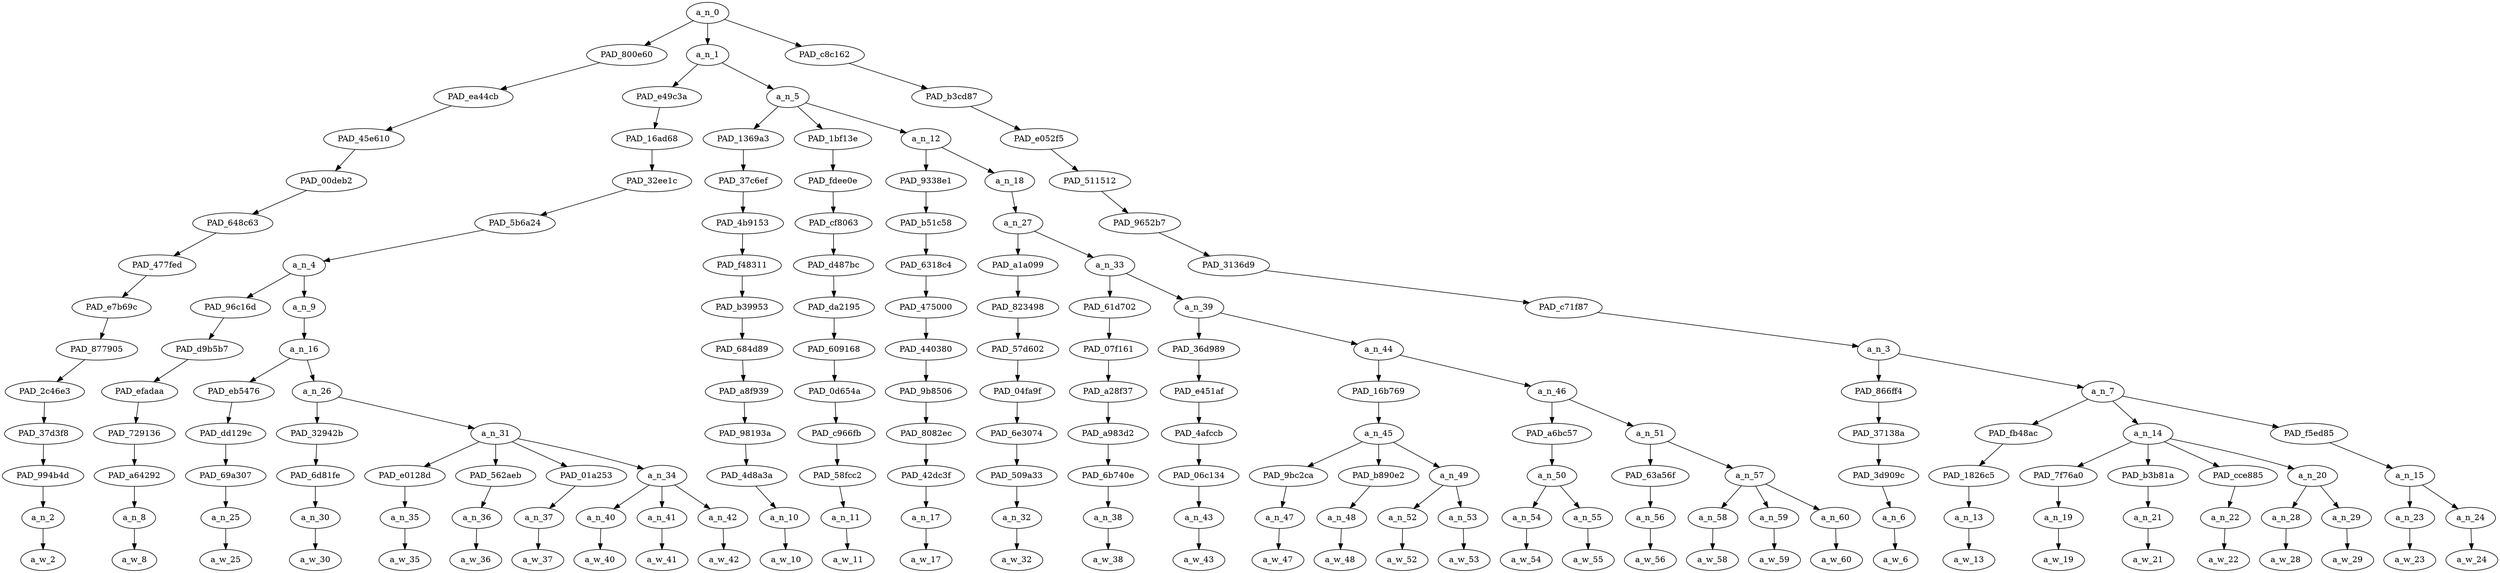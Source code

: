 strict digraph "" {
	a_n_0	[div_dir=1,
		index=0,
		level=13,
		pos="19.64568865740741,13!",
		text_span="[0, 1, 2, 3, 4, 5, 6, 7, 8, 9, 10, 11, 12, 13, 14, 15, 16, 17, 18, 19, 20, 21, 22, 23, 24, 25, 26, 27, 28, 29, 30, 31, 32, 33, 34]",
		value=1.00000002];
	PAD_800e60	[div_dir=1,
		index=1,
		level=12,
		pos="25.0,12!",
		text_span="[25]",
		value=0.01789387];
	a_n_0 -> PAD_800e60;
	a_n_1	[div_dir=1,
		index=0,
		level=12,
		pos="5.832899305555556,12!",
		text_span="[0, 1, 2, 3, 4, 5, 6, 7, 8, 9, 10, 11, 12, 13, 14, 15, 16, 17, 18, 19, 20, 21, 22, 23, 24]",
		value=0.67726338];
	a_n_0 -> a_n_1;
	PAD_c8c162	[div_dir=1,
		index=2,
		level=12,
		pos="28.104166666666664,12!",
		text_span="[26, 27, 28, 29, 30, 31, 32, 33, 34]",
		value=0.30439399];
	a_n_0 -> PAD_c8c162;
	PAD_ea44cb	[div_dir=1,
		index=2,
		level=11,
		pos="25.0,11!",
		text_span="[25]",
		value=0.01789387];
	PAD_800e60 -> PAD_ea44cb;
	PAD_45e610	[div_dir=1,
		index=4,
		level=10,
		pos="25.0,10!",
		text_span="[25]",
		value=0.01789387];
	PAD_ea44cb -> PAD_45e610;
	PAD_00deb2	[div_dir=1,
		index=5,
		level=9,
		pos="25.0,9!",
		text_span="[25]",
		value=0.01789387];
	PAD_45e610 -> PAD_00deb2;
	PAD_648c63	[div_dir=1,
		index=5,
		level=8,
		pos="25.0,8!",
		text_span="[25]",
		value=0.01789387];
	PAD_00deb2 -> PAD_648c63;
	PAD_477fed	[div_dir=1,
		index=6,
		level=7,
		pos="25.0,7!",
		text_span="[25]",
		value=0.01789387];
	PAD_648c63 -> PAD_477fed;
	PAD_e7b69c	[div_dir=1,
		index=8,
		level=6,
		pos="25.0,6!",
		text_span="[25]",
		value=0.01789387];
	PAD_477fed -> PAD_e7b69c;
	PAD_877905	[div_dir=1,
		index=9,
		level=5,
		pos="25.0,5!",
		text_span="[25]",
		value=0.01789387];
	PAD_e7b69c -> PAD_877905;
	PAD_2c46e3	[div_dir=1,
		index=11,
		level=4,
		pos="25.0,4!",
		text_span="[25]",
		value=0.01789387];
	PAD_877905 -> PAD_2c46e3;
	PAD_37d3f8	[div_dir=1,
		index=13,
		level=3,
		pos="25.0,3!",
		text_span="[25]",
		value=0.01789387];
	PAD_2c46e3 -> PAD_37d3f8;
	PAD_994b4d	[div_dir=1,
		index=19,
		level=2,
		pos="25.0,2!",
		text_span="[25]",
		value=0.01789387];
	PAD_37d3f8 -> PAD_994b4d;
	a_n_2	[div_dir=1,
		index=25,
		level=1,
		pos="25.0,1!",
		text_span="[25]",
		value=0.01789387];
	PAD_994b4d -> a_n_2;
	a_w_2	[div_dir=0,
		index=25,
		level=0,
		pos="25,0!",
		text_span="[25]",
		value=we1];
	a_n_2 -> a_w_2;
	PAD_e49c3a	[div_dir=1,
		index=0,
		level=11,
		pos="1.28125,11!",
		text_span="[0, 1, 2, 3, 4, 5, 6, 7, 8]",
		value=0.36597734];
	a_n_1 -> PAD_e49c3a;
	a_n_5	[div_dir=1,
		index=1,
		level=11,
		pos="10.384548611111112,11!",
		text_span="[9, 10, 11, 12, 13, 14, 15, 16, 17, 18, 19, 20, 21, 22, 23, 24]",
		value=0.31096870];
	a_n_1 -> a_n_5;
	PAD_16ad68	[div_dir=1,
		index=0,
		level=10,
		pos="1.28125,10!",
		text_span="[0, 1, 2, 3, 4, 5, 6, 7, 8]",
		value=0.36597734];
	PAD_e49c3a -> PAD_16ad68;
	PAD_32ee1c	[div_dir=1,
		index=0,
		level=9,
		pos="1.28125,9!",
		text_span="[0, 1, 2, 3, 4, 5, 6, 7, 8]",
		value=0.36597734];
	PAD_16ad68 -> PAD_32ee1c;
	PAD_5b6a24	[div_dir=1,
		index=0,
		level=8,
		pos="1.28125,8!",
		text_span="[0, 1, 2, 3, 4, 5, 6, 7, 8]",
		value=0.36597734];
	PAD_32ee1c -> PAD_5b6a24;
	a_n_4	[div_dir=1,
		index=0,
		level=7,
		pos="1.28125,7!",
		text_span="[0, 1, 2, 3, 4, 5, 6, 7, 8]",
		value=0.36597734];
	PAD_5b6a24 -> a_n_4;
	PAD_96c16d	[div_dir=1,
		index=0,
		level=6,
		pos="0.0,6!",
		text_span="[0]",
		value=0.05741371];
	a_n_4 -> PAD_96c16d;
	a_n_9	[div_dir=1,
		index=1,
		level=6,
		pos="2.5625,6!",
		text_span="[1, 2, 3, 4, 5, 6, 7, 8]",
		value=0.30819797];
	a_n_4 -> a_n_9;
	PAD_d9b5b7	[div_dir=1,
		index=0,
		level=5,
		pos="0.0,5!",
		text_span="[0]",
		value=0.05741371];
	PAD_96c16d -> PAD_d9b5b7;
	PAD_efadaa	[div_dir=1,
		index=0,
		level=4,
		pos="0.0,4!",
		text_span="[0]",
		value=0.05741371];
	PAD_d9b5b7 -> PAD_efadaa;
	PAD_729136	[div_dir=1,
		index=0,
		level=3,
		pos="0.0,3!",
		text_span="[0]",
		value=0.05741371];
	PAD_efadaa -> PAD_729136;
	PAD_a64292	[div_dir=1,
		index=0,
		level=2,
		pos="0.0,2!",
		text_span="[0]",
		value=0.05741371];
	PAD_729136 -> PAD_a64292;
	a_n_8	[div_dir=1,
		index=0,
		level=1,
		pos="0.0,1!",
		text_span="[0]",
		value=0.05741371];
	PAD_a64292 -> a_n_8;
	a_w_8	[div_dir=0,
		index=0,
		level=0,
		pos="0,0!",
		text_span="[0]",
		value="<user>"];
	a_n_8 -> a_w_8;
	a_n_16	[div_dir=1,
		index=1,
		level=5,
		pos="2.5625,5!",
		text_span="[1, 2, 3, 4, 5, 6, 7, 8]",
		value=0.30784213];
	a_n_9 -> a_n_16;
	PAD_eb5476	[div_dir=1,
		index=1,
		level=4,
		pos="1.0,4!",
		text_span="[1]",
		value=0.02587164];
	a_n_16 -> PAD_eb5476;
	a_n_26	[div_dir=1,
		index=2,
		level=4,
		pos="4.125,4!",
		text_span="[2, 3, 4, 5, 6, 7, 8]",
		value=0.28161466];
	a_n_16 -> a_n_26;
	PAD_dd129c	[div_dir=1,
		index=1,
		level=3,
		pos="1.0,3!",
		text_span="[1]",
		value=0.02587164];
	PAD_eb5476 -> PAD_dd129c;
	PAD_69a307	[div_dir=1,
		index=1,
		level=2,
		pos="1.0,2!",
		text_span="[1]",
		value=0.02587164];
	PAD_dd129c -> PAD_69a307;
	a_n_25	[div_dir=1,
		index=1,
		level=1,
		pos="1.0,1!",
		text_span="[1]",
		value=0.02587164];
	PAD_69a307 -> a_n_25;
	a_w_25	[div_dir=0,
		index=1,
		level=0,
		pos="1,0!",
		text_span="[1]",
		value=there];
	a_n_25 -> a_w_25;
	PAD_32942b	[div_dir=1,
		index=2,
		level=3,
		pos="2.0,3!",
		text_span="[2]",
		value=0.01953207];
	a_n_26 -> PAD_32942b;
	a_n_31	[div_dir=1,
		index=3,
		level=3,
		pos="6.25,3!",
		text_span="[3, 4, 5, 6, 7, 8]",
		value=0.26176166];
	a_n_26 -> a_n_31;
	PAD_6d81fe	[div_dir=1,
		index=2,
		level=2,
		pos="2.0,2!",
		text_span="[2]",
		value=0.01953207];
	PAD_32942b -> PAD_6d81fe;
	a_n_30	[div_dir=1,
		index=2,
		level=1,
		pos="2.0,1!",
		text_span="[2]",
		value=0.01953207];
	PAD_6d81fe -> a_n_30;
	a_w_30	[div_dir=0,
		index=2,
		level=0,
		pos="2,0!",
		text_span="[2]",
		value=are];
	a_n_30 -> a_w_30;
	PAD_e0128d	[div_dir=1,
		index=4,
		level=2,
		pos="6.0,2!",
		text_span="[6]",
		value=0.02880854];
	a_n_31 -> PAD_e0128d;
	PAD_562aeb	[div_dir=1,
		index=5,
		level=2,
		pos="7.0,2!",
		text_span="[7]",
		value=0.03345495];
	a_n_31 -> PAD_562aeb;
	PAD_01a253	[div_dir=1,
		index=6,
		level=2,
		pos="8.0,2!",
		text_span="[8]",
		value=0.02410590];
	a_n_31 -> PAD_01a253;
	a_n_34	[div_dir=1,
		index=3,
		level=2,
		pos="4.0,2!",
		text_span="[3, 4, 5]",
		value=0.17506296];
	a_n_31 -> a_n_34;
	a_n_35	[div_dir=1,
		index=6,
		level=1,
		pos="6.0,1!",
		text_span="[6]",
		value=0.02880854];
	PAD_e0128d -> a_n_35;
	a_w_35	[div_dir=0,
		index=6,
		level=0,
		pos="6,0!",
		text_span="[6]",
		value=muslim1];
	a_n_35 -> a_w_35;
	a_n_36	[div_dir=1,
		index=7,
		level=1,
		pos="7.0,1!",
		text_span="[7]",
		value=0.03345495];
	PAD_562aeb -> a_n_36;
	a_w_36	[div_dir=0,
		index=7,
		level=0,
		pos="7,0!",
		text_span="[7]",
		value=halal];
	a_n_36 -> a_w_36;
	a_n_37	[div_dir=1,
		index=8,
		level=1,
		pos="8.0,1!",
		text_span="[8]",
		value=0.02410590];
	PAD_01a253 -> a_n_37;
	a_w_37	[div_dir=0,
		index=8,
		level=0,
		pos="8,0!",
		text_span="[8]",
		value=facebook];
	a_n_37 -> a_w_37;
	a_n_40	[div_dir=1,
		index=3,
		level=1,
		pos="3.0,1!",
		text_span="[3]",
		value=0.03348092];
	a_n_34 -> a_n_40;
	a_n_41	[div_dir=-1,
		index=4,
		level=1,
		pos="4.0,1!",
		text_span="[4]",
		value=0.07398227];
	a_n_34 -> a_n_41;
	a_n_42	[div_dir=1,
		index=5,
		level=1,
		pos="5.0,1!",
		text_span="[5]",
		value=0.06730798];
	a_n_34 -> a_n_42;
	a_w_40	[div_dir=0,
		index=3,
		level=0,
		pos="3,0!",
		text_span="[3]",
		value=muslim];
	a_n_40 -> a_w_40;
	a_w_41	[div_dir=0,
		index=4,
		level=0,
		pos="4,0!",
		text_span="[4]",
		value=umma];
	a_n_41 -> a_w_41;
	a_w_42	[div_dir=0,
		index=5,
		level=0,
		pos="5,0!",
		text_span="[5]",
		value=fuckers];
	a_n_42 -> a_w_42;
	PAD_1369a3	[div_dir=-1,
		index=1,
		level=10,
		pos="9.0,10!",
		text_span="[9]",
		value=0.01330835];
	a_n_5 -> PAD_1369a3;
	PAD_1bf13e	[div_dir=-1,
		index=2,
		level=10,
		pos="10.0,10!",
		text_span="[10]",
		value=0.01304142];
	a_n_5 -> PAD_1bf13e;
	a_n_12	[div_dir=1,
		index=3,
		level=10,
		pos="12.153645833333334,10!",
		text_span="[11, 12, 13, 14, 15, 16, 17, 18, 19, 20, 21, 22, 23, 24]",
		value=0.28449684];
	a_n_5 -> a_n_12;
	PAD_37c6ef	[div_dir=-1,
		index=1,
		level=9,
		pos="9.0,9!",
		text_span="[9]",
		value=0.01330835];
	PAD_1369a3 -> PAD_37c6ef;
	PAD_4b9153	[div_dir=-1,
		index=1,
		level=8,
		pos="9.0,8!",
		text_span="[9]",
		value=0.01330835];
	PAD_37c6ef -> PAD_4b9153;
	PAD_f48311	[div_dir=-1,
		index=1,
		level=7,
		pos="9.0,7!",
		text_span="[9]",
		value=0.01330835];
	PAD_4b9153 -> PAD_f48311;
	PAD_b39953	[div_dir=-1,
		index=2,
		level=6,
		pos="9.0,6!",
		text_span="[9]",
		value=0.01330835];
	PAD_f48311 -> PAD_b39953;
	PAD_684d89	[div_dir=-1,
		index=2,
		level=5,
		pos="9.0,5!",
		text_span="[9]",
		value=0.01330835];
	PAD_b39953 -> PAD_684d89;
	PAD_a8f939	[div_dir=-1,
		index=3,
		level=4,
		pos="9.0,4!",
		text_span="[9]",
		value=0.01330835];
	PAD_684d89 -> PAD_a8f939;
	PAD_98193a	[div_dir=-1,
		index=4,
		level=3,
		pos="9.0,3!",
		text_span="[9]",
		value=0.01330835];
	PAD_a8f939 -> PAD_98193a;
	PAD_4d8a3a	[div_dir=-1,
		index=7,
		level=2,
		pos="9.0,2!",
		text_span="[9]",
		value=0.01330835];
	PAD_98193a -> PAD_4d8a3a;
	a_n_10	[div_dir=-1,
		index=9,
		level=1,
		pos="9.0,1!",
		text_span="[9]",
		value=0.01330835];
	PAD_4d8a3a -> a_n_10;
	a_w_10	[div_dir=0,
		index=9,
		level=0,
		pos="9,0!",
		text_span="[9]",
		value=is];
	a_n_10 -> a_w_10;
	PAD_fdee0e	[div_dir=-1,
		index=2,
		level=9,
		pos="10.0,9!",
		text_span="[10]",
		value=0.01304142];
	PAD_1bf13e -> PAD_fdee0e;
	PAD_cf8063	[div_dir=-1,
		index=2,
		level=8,
		pos="10.0,8!",
		text_span="[10]",
		value=0.01304142];
	PAD_fdee0e -> PAD_cf8063;
	PAD_d487bc	[div_dir=-1,
		index=2,
		level=7,
		pos="10.0,7!",
		text_span="[10]",
		value=0.01304142];
	PAD_cf8063 -> PAD_d487bc;
	PAD_da2195	[div_dir=-1,
		index=3,
		level=6,
		pos="10.0,6!",
		text_span="[10]",
		value=0.01304142];
	PAD_d487bc -> PAD_da2195;
	PAD_609168	[div_dir=-1,
		index=3,
		level=5,
		pos="10.0,5!",
		text_span="[10]",
		value=0.01304142];
	PAD_da2195 -> PAD_609168;
	PAD_0d654a	[div_dir=-1,
		index=4,
		level=4,
		pos="10.0,4!",
		text_span="[10]",
		value=0.01304142];
	PAD_609168 -> PAD_0d654a;
	PAD_c966fb	[div_dir=-1,
		index=5,
		level=3,
		pos="10.0,3!",
		text_span="[10]",
		value=0.01304142];
	PAD_0d654a -> PAD_c966fb;
	PAD_58fcc2	[div_dir=-1,
		index=8,
		level=2,
		pos="10.0,2!",
		text_span="[10]",
		value=0.01304142];
	PAD_c966fb -> PAD_58fcc2;
	a_n_11	[div_dir=-1,
		index=10,
		level=1,
		pos="10.0,1!",
		text_span="[10]",
		value=0.01304142];
	PAD_58fcc2 -> a_n_11;
	a_w_11	[div_dir=0,
		index=10,
		level=0,
		pos="10,0!",
		text_span="[10]",
		value=not];
	a_n_11 -> a_w_11;
	PAD_9338e1	[div_dir=1,
		index=3,
		level=9,
		pos="11.0,9!",
		text_span="[11]",
		value=0.01950468];
	a_n_12 -> PAD_9338e1;
	a_n_18	[div_dir=1,
		index=4,
		level=9,
		pos="13.307291666666668,9!",
		text_span="[12, 13, 14, 15, 16, 17, 18, 19, 20, 21, 22, 23, 24]",
		value=0.26485756];
	a_n_12 -> a_n_18;
	PAD_b51c58	[div_dir=1,
		index=3,
		level=8,
		pos="11.0,8!",
		text_span="[11]",
		value=0.01950468];
	PAD_9338e1 -> PAD_b51c58;
	PAD_6318c4	[div_dir=1,
		index=3,
		level=7,
		pos="11.0,7!",
		text_span="[11]",
		value=0.01950468];
	PAD_b51c58 -> PAD_6318c4;
	PAD_475000	[div_dir=1,
		index=4,
		level=6,
		pos="11.0,6!",
		text_span="[11]",
		value=0.01950468];
	PAD_6318c4 -> PAD_475000;
	PAD_440380	[div_dir=1,
		index=4,
		level=5,
		pos="11.0,5!",
		text_span="[11]",
		value=0.01950468];
	PAD_475000 -> PAD_440380;
	PAD_9b8506	[div_dir=1,
		index=5,
		level=4,
		pos="11.0,4!",
		text_span="[11]",
		value=0.01950468];
	PAD_440380 -> PAD_9b8506;
	PAD_8082ec	[div_dir=1,
		index=6,
		level=3,
		pos="11.0,3!",
		text_span="[11]",
		value=0.01950468];
	PAD_9b8506 -> PAD_8082ec;
	PAD_42dc3f	[div_dir=1,
		index=9,
		level=2,
		pos="11.0,2!",
		text_span="[11]",
		value=0.01950468];
	PAD_8082ec -> PAD_42dc3f;
	a_n_17	[div_dir=1,
		index=11,
		level=1,
		pos="11.0,1!",
		text_span="[11]",
		value=0.01950468];
	PAD_42dc3f -> a_n_17;
	a_w_17	[div_dir=0,
		index=11,
		level=0,
		pos="11,0!",
		text_span="[11]",
		value=reliable];
	a_n_17 -> a_w_17;
	a_n_27	[div_dir=1,
		index=4,
		level=8,
		pos="13.307291666666668,8!",
		text_span="[12, 13, 14, 15, 16, 17, 18, 19, 20, 21, 22, 23, 24]",
		value=0.26473366];
	a_n_18 -> a_n_27;
	PAD_a1a099	[div_dir=1,
		index=4,
		level=7,
		pos="12.0,7!",
		text_span="[12]",
		value=0.01489144];
	a_n_27 -> PAD_a1a099;
	a_n_33	[div_dir=1,
		index=5,
		level=7,
		pos="14.614583333333334,7!",
		text_span="[13, 14, 15, 16, 17, 18, 19, 20, 21, 22, 23, 24]",
		value=0.24971833];
	a_n_27 -> a_n_33;
	PAD_823498	[div_dir=1,
		index=5,
		level=6,
		pos="12.0,6!",
		text_span="[12]",
		value=0.01489144];
	PAD_a1a099 -> PAD_823498;
	PAD_57d602	[div_dir=1,
		index=5,
		level=5,
		pos="12.0,5!",
		text_span="[12]",
		value=0.01489144];
	PAD_823498 -> PAD_57d602;
	PAD_04fa9f	[div_dir=1,
		index=6,
		level=4,
		pos="12.0,4!",
		text_span="[12]",
		value=0.01489144];
	PAD_57d602 -> PAD_04fa9f;
	PAD_6e3074	[div_dir=1,
		index=7,
		level=3,
		pos="12.0,3!",
		text_span="[12]",
		value=0.01489144];
	PAD_04fa9f -> PAD_6e3074;
	PAD_509a33	[div_dir=1,
		index=10,
		level=2,
		pos="12.0,2!",
		text_span="[12]",
		value=0.01489144];
	PAD_6e3074 -> PAD_509a33;
	a_n_32	[div_dir=1,
		index=12,
		level=1,
		pos="12.0,1!",
		text_span="[12]",
		value=0.01489144];
	PAD_509a33 -> a_n_32;
	a_w_32	[div_dir=0,
		index=12,
		level=0,
		pos="12,0!",
		text_span="[12]",
		value=we];
	a_n_32 -> a_w_32;
	PAD_61d702	[div_dir=1,
		index=6,
		level=6,
		pos="13.0,6!",
		text_span="[13]",
		value=0.01423653];
	a_n_33 -> PAD_61d702;
	a_n_39	[div_dir=1,
		index=7,
		level=6,
		pos="16.229166666666668,6!",
		text_span="[14, 15, 16, 17, 18, 19, 20, 21, 22, 23, 24]",
		value=0.23537621];
	a_n_33 -> a_n_39;
	PAD_07f161	[div_dir=1,
		index=6,
		level=5,
		pos="13.0,5!",
		text_span="[13]",
		value=0.01423653];
	PAD_61d702 -> PAD_07f161;
	PAD_a28f37	[div_dir=1,
		index=7,
		level=4,
		pos="13.0,4!",
		text_span="[13]",
		value=0.01423653];
	PAD_07f161 -> PAD_a28f37;
	PAD_a983d2	[div_dir=1,
		index=8,
		level=3,
		pos="13.0,3!",
		text_span="[13]",
		value=0.01423653];
	PAD_a28f37 -> PAD_a983d2;
	PAD_6b740e	[div_dir=1,
		index=11,
		level=2,
		pos="13.0,2!",
		text_span="[13]",
		value=0.01423653];
	PAD_a983d2 -> PAD_6b740e;
	a_n_38	[div_dir=1,
		index=13,
		level=1,
		pos="13.0,1!",
		text_span="[13]",
		value=0.01423653];
	PAD_6b740e -> a_n_38;
	a_w_38	[div_dir=0,
		index=13,
		level=0,
		pos="13,0!",
		text_span="[13]",
		value=must];
	a_n_38 -> a_w_38;
	PAD_36d989	[div_dir=1,
		index=7,
		level=5,
		pos="14.0,5!",
		text_span="[14]",
		value=0.01421329];
	a_n_39 -> PAD_36d989;
	a_n_44	[div_dir=1,
		index=8,
		level=5,
		pos="18.458333333333336,5!",
		text_span="[15, 16, 17, 18, 19, 20, 21, 22, 23, 24]",
		value=0.22105702];
	a_n_39 -> a_n_44;
	PAD_e451af	[div_dir=1,
		index=8,
		level=4,
		pos="14.0,4!",
		text_span="[14]",
		value=0.01421329];
	PAD_36d989 -> PAD_e451af;
	PAD_4afccb	[div_dir=1,
		index=9,
		level=3,
		pos="14.0,3!",
		text_span="[14]",
		value=0.01421329];
	PAD_e451af -> PAD_4afccb;
	PAD_06c134	[div_dir=1,
		index=12,
		level=2,
		pos="14.0,2!",
		text_span="[14]",
		value=0.01421329];
	PAD_4afccb -> PAD_06c134;
	a_n_43	[div_dir=1,
		index=14,
		level=1,
		pos="14.0,1!",
		text_span="[14]",
		value=0.01421329];
	PAD_06c134 -> a_n_43;
	a_w_43	[div_dir=0,
		index=14,
		level=0,
		pos="14,0!",
		text_span="[14]",
		value=have];
	a_n_43 -> a_w_43;
	PAD_16b769	[div_dir=1,
		index=9,
		level=4,
		pos="16.166666666666668,4!",
		text_span="[15, 16, 17, 18]",
		value=0.06514246];
	a_n_44 -> PAD_16b769;
	a_n_46	[div_dir=1,
		index=10,
		level=4,
		pos="20.75,4!",
		text_span="[19, 20, 21, 22, 23, 24]",
		value=0.15582232];
	a_n_44 -> a_n_46;
	a_n_45	[div_dir=1,
		index=10,
		level=3,
		pos="16.166666666666668,3!",
		text_span="[15, 16, 17, 18]",
		value=0.06514246];
	PAD_16b769 -> a_n_45;
	PAD_9bc2ca	[div_dir=1,
		index=13,
		level=2,
		pos="15.0,2!",
		text_span="[15]",
		value=0.01354388];
	a_n_45 -> PAD_9bc2ca;
	PAD_b890e2	[div_dir=1,
		index=14,
		level=2,
		pos="16.0,2!",
		text_span="[16]",
		value=0.01684262];
	a_n_45 -> PAD_b890e2;
	a_n_49	[div_dir=1,
		index=15,
		level=2,
		pos="17.5,2!",
		text_span="[17, 18]",
		value=0.03467881];
	a_n_45 -> a_n_49;
	a_n_47	[div_dir=1,
		index=15,
		level=1,
		pos="15.0,1!",
		text_span="[15]",
		value=0.01354388];
	PAD_9bc2ca -> a_n_47;
	a_w_47	[div_dir=0,
		index=15,
		level=0,
		pos="15,0!",
		text_span="[15]",
		value=a];
	a_n_47 -> a_w_47;
	a_n_48	[div_dir=1,
		index=16,
		level=1,
		pos="16.0,1!",
		text_span="[16]",
		value=0.01684262];
	PAD_b890e2 -> a_n_48;
	a_w_48	[div_dir=0,
		index=16,
		level=0,
		pos="16,0!",
		text_span="[16]",
		value=website];
	a_n_48 -> a_w_48;
	a_n_52	[div_dir=1,
		index=17,
		level=1,
		pos="17.0,1!",
		text_span="[17]",
		value=0.01765541];
	a_n_49 -> a_n_52;
	a_n_53	[div_dir=1,
		index=18,
		level=1,
		pos="18.0,1!",
		text_span="[18]",
		value=0.01697087];
	a_n_49 -> a_n_53;
	a_w_52	[div_dir=0,
		index=17,
		level=0,
		pos="17,0!",
		text_span="[17]",
		value=social];
	a_n_52 -> a_w_52;
	a_w_53	[div_dir=0,
		index=18,
		level=0,
		pos="18,0!",
		text_span="[18]",
		value=networking];
	a_n_53 -> a_w_53;
	PAD_a6bc57	[div_dir=1,
		index=11,
		level=3,
		pos="19.5,3!",
		text_span="[19, 20]",
		value=0.05443716];
	a_n_46 -> PAD_a6bc57;
	a_n_51	[div_dir=1,
		index=12,
		level=3,
		pos="22.0,3!",
		text_span="[21, 22, 23, 24]",
		value=0.10132437];
	a_n_46 -> a_n_51;
	a_n_50	[div_dir=1,
		index=16,
		level=2,
		pos="19.5,2!",
		text_span="[19, 20]",
		value=0.05443716];
	PAD_a6bc57 -> a_n_50;
	a_n_54	[div_dir=1,
		index=19,
		level=1,
		pos="19.0,1!",
		text_span="[19]",
		value=0.01292890];
	a_n_50 -> a_n_54;
	a_n_55	[div_dir=1,
		index=20,
		level=1,
		pos="20.0,1!",
		text_span="[20]",
		value=0.04148048];
	a_n_50 -> a_n_55;
	a_w_54	[div_dir=0,
		index=19,
		level=0,
		pos="19,0!",
		text_span="[19]",
		value=far];
	a_n_54 -> a_w_54;
	a_w_55	[div_dir=0,
		index=20,
		level=0,
		pos="20,0!",
		text_span="[20]",
		value=powerfrul];
	a_n_55 -> a_w_55;
	PAD_63a56f	[div_dir=1,
		index=17,
		level=2,
		pos="21.0,2!",
		text_span="[21]",
		value=0.01389259];
	a_n_51 -> PAD_63a56f;
	a_n_57	[div_dir=1,
		index=18,
		level=2,
		pos="23.0,2!",
		text_span="[22, 23, 24]",
		value=0.08737445];
	a_n_51 -> a_n_57;
	a_n_56	[div_dir=1,
		index=21,
		level=1,
		pos="21.0,1!",
		text_span="[21]",
		value=0.01389259];
	PAD_63a56f -> a_n_56;
	a_w_56	[div_dir=0,
		index=21,
		level=0,
		pos="21,0!",
		text_span="[21]",
		value=than];
	a_n_56 -> a_w_56;
	a_n_58	[div_dir=1,
		index=22,
		level=1,
		pos="22.0,1!",
		text_span="[22]",
		value=0.02649378];
	a_n_57 -> a_n_58;
	a_n_59	[div_dir=1,
		index=23,
		level=1,
		pos="23.0,1!",
		text_span="[23]",
		value=0.03549433];
	a_n_57 -> a_n_59;
	a_n_60	[div_dir=-1,
		index=24,
		level=1,
		pos="24.0,1!",
		text_span="[24]",
		value=0.02532386];
	a_n_57 -> a_n_60;
	a_w_58	[div_dir=0,
		index=22,
		level=0,
		pos="22,0!",
		text_span="[22]",
		value=muslim2];
	a_n_58 -> a_w_58;
	a_w_59	[div_dir=0,
		index=23,
		level=0,
		pos="23,0!",
		text_span="[23]",
		value=halal1];
	a_n_59 -> a_w_59;
	a_w_60	[div_dir=0,
		index=24,
		level=0,
		pos="24,0!",
		text_span="[24]",
		value=facebook1];
	a_n_60 -> a_w_60;
	PAD_b3cd87	[div_dir=1,
		index=3,
		level=11,
		pos="28.104166666666664,11!",
		text_span="[26, 27, 28, 29, 30, 31, 32, 33, 34]",
		value=0.30439399];
	PAD_c8c162 -> PAD_b3cd87;
	PAD_e052f5	[div_dir=1,
		index=5,
		level=10,
		pos="28.104166666666664,10!",
		text_span="[26, 27, 28, 29, 30, 31, 32, 33, 34]",
		value=0.30439399];
	PAD_b3cd87 -> PAD_e052f5;
	PAD_511512	[div_dir=1,
		index=6,
		level=9,
		pos="28.104166666666664,9!",
		text_span="[26, 27, 28, 29, 30, 31, 32, 33, 34]",
		value=0.30439399];
	PAD_e052f5 -> PAD_511512;
	PAD_9652b7	[div_dir=1,
		index=6,
		level=8,
		pos="28.104166666666664,8!",
		text_span="[26, 27, 28, 29, 30, 31, 32, 33, 34]",
		value=0.30439399];
	PAD_511512 -> PAD_9652b7;
	PAD_3136d9	[div_dir=1,
		index=7,
		level=7,
		pos="28.104166666666664,7!",
		text_span="[26, 27, 28, 29, 30, 31, 32, 33, 34]",
		value=0.30439399];
	PAD_9652b7 -> PAD_3136d9;
	PAD_c71f87	[div_dir=1,
		index=9,
		level=6,
		pos="28.104166666666664,6!",
		text_span="[26, 27, 28, 29, 30, 31, 32, 33, 34]",
		value=0.30439399];
	PAD_3136d9 -> PAD_c71f87;
	a_n_3	[div_dir=1,
		index=10,
		level=5,
		pos="28.104166666666664,5!",
		text_span="[26, 27, 28, 29, 30, 31, 32, 33, 34]",
		value=0.30439399];
	PAD_c71f87 -> a_n_3;
	PAD_866ff4	[div_dir=1,
		index=12,
		level=4,
		pos="26.0,4!",
		text_span="[26]",
		value=0.01469631];
	a_n_3 -> PAD_866ff4;
	a_n_7	[div_dir=1,
		index=13,
		level=4,
		pos="30.208333333333332,4!",
		text_span="[27, 28, 29, 30, 31, 32, 33, 34]",
		value=0.28938007];
	a_n_3 -> a_n_7;
	PAD_37138a	[div_dir=1,
		index=14,
		level=3,
		pos="26.0,3!",
		text_span="[26]",
		value=0.01469631];
	PAD_866ff4 -> PAD_37138a;
	PAD_3d909c	[div_dir=1,
		index=20,
		level=2,
		pos="26.0,2!",
		text_span="[26]",
		value=0.01469631];
	PAD_37138a -> PAD_3d909c;
	a_n_6	[div_dir=1,
		index=26,
		level=1,
		pos="26.0,1!",
		text_span="[26]",
		value=0.01469631];
	PAD_3d909c -> a_n_6;
	a_w_6	[div_dir=0,
		index=26,
		level=0,
		pos="26,0!",
		text_span="[26]",
		value=can];
	a_n_6 -> a_w_6;
	PAD_fb48ac	[div_dir=1,
		index=15,
		level=3,
		pos="27.0,3!",
		text_span="[27]",
		value=0.02303657];
	a_n_7 -> PAD_fb48ac;
	a_n_14	[div_dir=1,
		index=16,
		level=3,
		pos="30.125,3!",
		text_span="[28, 29, 30, 31, 32]",
		value=0.22434418];
	a_n_7 -> a_n_14;
	PAD_f5ed85	[div_dir=-1,
		index=17,
		level=3,
		pos="33.5,3!",
		text_span="[33, 34]",
		value=0.04166788];
	a_n_7 -> PAD_f5ed85;
	PAD_1826c5	[div_dir=1,
		index=21,
		level=2,
		pos="27.0,2!",
		text_span="[27]",
		value=0.02303657];
	PAD_fb48ac -> PAD_1826c5;
	a_n_13	[div_dir=1,
		index=27,
		level=1,
		pos="27.0,1!",
		text_span="[27]",
		value=0.02303657];
	PAD_1826c5 -> a_n_13;
	a_w_13	[div_dir=0,
		index=27,
		level=0,
		pos="27,0!",
		text_span="[27]",
		value=destroy];
	a_n_13 -> a_w_13;
	PAD_7f76a0	[div_dir=1,
		index=22,
		level=2,
		pos="28.0,2!",
		text_span="[28]",
		value=0.02430980];
	a_n_14 -> PAD_7f76a0;
	PAD_b3b81a	[div_dir=-1,
		index=24,
		level=2,
		pos="31.0,2!",
		text_span="[31]",
		value=0.06126660];
	a_n_14 -> PAD_b3b81a;
	PAD_cce885	[div_dir=1,
		index=25,
		level=2,
		pos="32.0,2!",
		text_span="[32]",
		value=0.06639709];
	a_n_14 -> PAD_cce885;
	a_n_20	[div_dir=1,
		index=23,
		level=2,
		pos="29.5,2!",
		text_span="[29, 30]",
		value=0.07202373];
	a_n_14 -> a_n_20;
	a_n_19	[div_dir=1,
		index=28,
		level=1,
		pos="28.0,1!",
		text_span="[28]",
		value=0.02430980];
	PAD_7f76a0 -> a_n_19;
	a_w_19	[div_dir=0,
		index=28,
		level=0,
		pos="28,0!",
		text_span="[28]",
		value=the];
	a_n_19 -> a_w_19;
	a_n_21	[div_dir=-1,
		index=31,
		level=1,
		pos="31.0,1!",
		text_span="[31]",
		value=0.06126660];
	PAD_b3b81a -> a_n_21;
	a_w_21	[div_dir=0,
		index=31,
		level=0,
		pos="31,0!",
		text_span="[31]",
		value=umma1];
	a_n_21 -> a_w_21;
	a_n_22	[div_dir=1,
		index=32,
		level=1,
		pos="32.0,1!",
		text_span="[32]",
		value=0.06639709];
	PAD_cce885 -> a_n_22;
	a_w_22	[div_dir=0,
		index=32,
		level=0,
		pos="32,0!",
		text_span="[32]",
		value=fuckers1];
	a_n_22 -> a_w_22;
	a_n_28	[div_dir=1,
		index=29,
		level=1,
		pos="29.0,1!",
		text_span="[29]",
		value=0.03741836];
	a_n_20 -> a_n_28;
	a_n_29	[div_dir=1,
		index=30,
		level=1,
		pos="30.0,1!",
		text_span="[30]",
		value=0.03432797];
	a_n_20 -> a_n_29;
	a_w_28	[div_dir=0,
		index=29,
		level=0,
		pos="29,0!",
		text_span="[29]",
		value=coward];
	a_n_28 -> a_w_28;
	a_w_29	[div_dir=0,
		index=30,
		level=0,
		pos="30,0!",
		text_span="[30]",
		value=muslim3];
	a_n_29 -> a_w_29;
	a_n_15	[div_dir=-1,
		index=26,
		level=2,
		pos="33.5,2!",
		text_span="[33, 34]",
		value=0.04166788];
	PAD_f5ed85 -> a_n_15;
	a_n_23	[div_dir=-1,
		index=33,
		level=1,
		pos="33.0,1!",
		text_span="[33]",
		value=0.01819145];
	a_n_15 -> a_n_23;
	a_n_24	[div_dir=1,
		index=34,
		level=1,
		pos="34.0,1!",
		text_span="[34]",
		value=0.02346026];
	a_n_15 -> a_n_24;
	a_w_23	[div_dir=0,
		index=33,
		level=0,
		pos="33,0!",
		text_span="[33]",
		value=very];
	a_n_23 -> a_w_23;
	a_w_24	[div_dir=0,
		index=34,
		level=0,
		pos="34,0!",
		text_span="[34]",
		value=easily];
	a_n_24 -> a_w_24;
}
